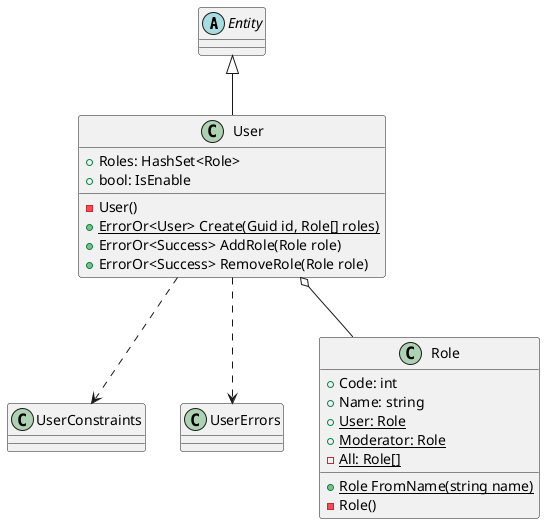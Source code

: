 @startuml users

' Comment: В модуле не используется работа с доменными событиями. Интеграционные события по необходимости будут опубликованы в Application слое

' Base
    abstract class Entity

' Users
    class User extends Entity {
        +Roles: HashSet<Role>
        +bool: IsEnable
        -User()
        +{static}ErrorOr<User> Create(Guid id, Role[] roles)
        +ErrorOr<Success> AddRole(Role role)
        +ErrorOr<Success> RemoveRole(Role role)
    }

    static class UserConstraints
    static class UserErrors

    class Role {
        +Code: int
        +Name: string
        +{static} User: Role 
        +{static} Moderator: Role 
        -{static} All: Role[] 
        +{static} Role FromName(string name)
        -Role()
    }

    User ..> UserConstraints
    User ..> UserErrors
    User o-- Role

@enduml
